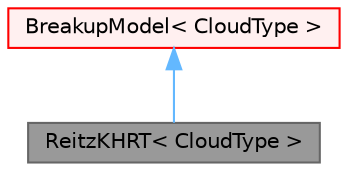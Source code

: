 digraph "ReitzKHRT&lt; CloudType &gt;"
{
 // LATEX_PDF_SIZE
  bgcolor="transparent";
  edge [fontname=Helvetica,fontsize=10,labelfontname=Helvetica,labelfontsize=10];
  node [fontname=Helvetica,fontsize=10,shape=box,height=0.2,width=0.4];
  Node1 [id="Node000001",label="ReitzKHRT\< CloudType \>",height=0.2,width=0.4,color="gray40", fillcolor="grey60", style="filled", fontcolor="black",tooltip="Secondary breakup model which uses the Kelvin-Helmholtz instability theory to predict the 'stripped' ..."];
  Node2 -> Node1 [id="edge1_Node000001_Node000002",dir="back",color="steelblue1",style="solid",tooltip=" "];
  Node2 [id="Node000002",label="BreakupModel\< CloudType \>",height=0.2,width=0.4,color="red", fillcolor="#FFF0F0", style="filled",URL="$classFoam_1_1BreakupModel.html",tooltip="Templated break-up model class."];
}
